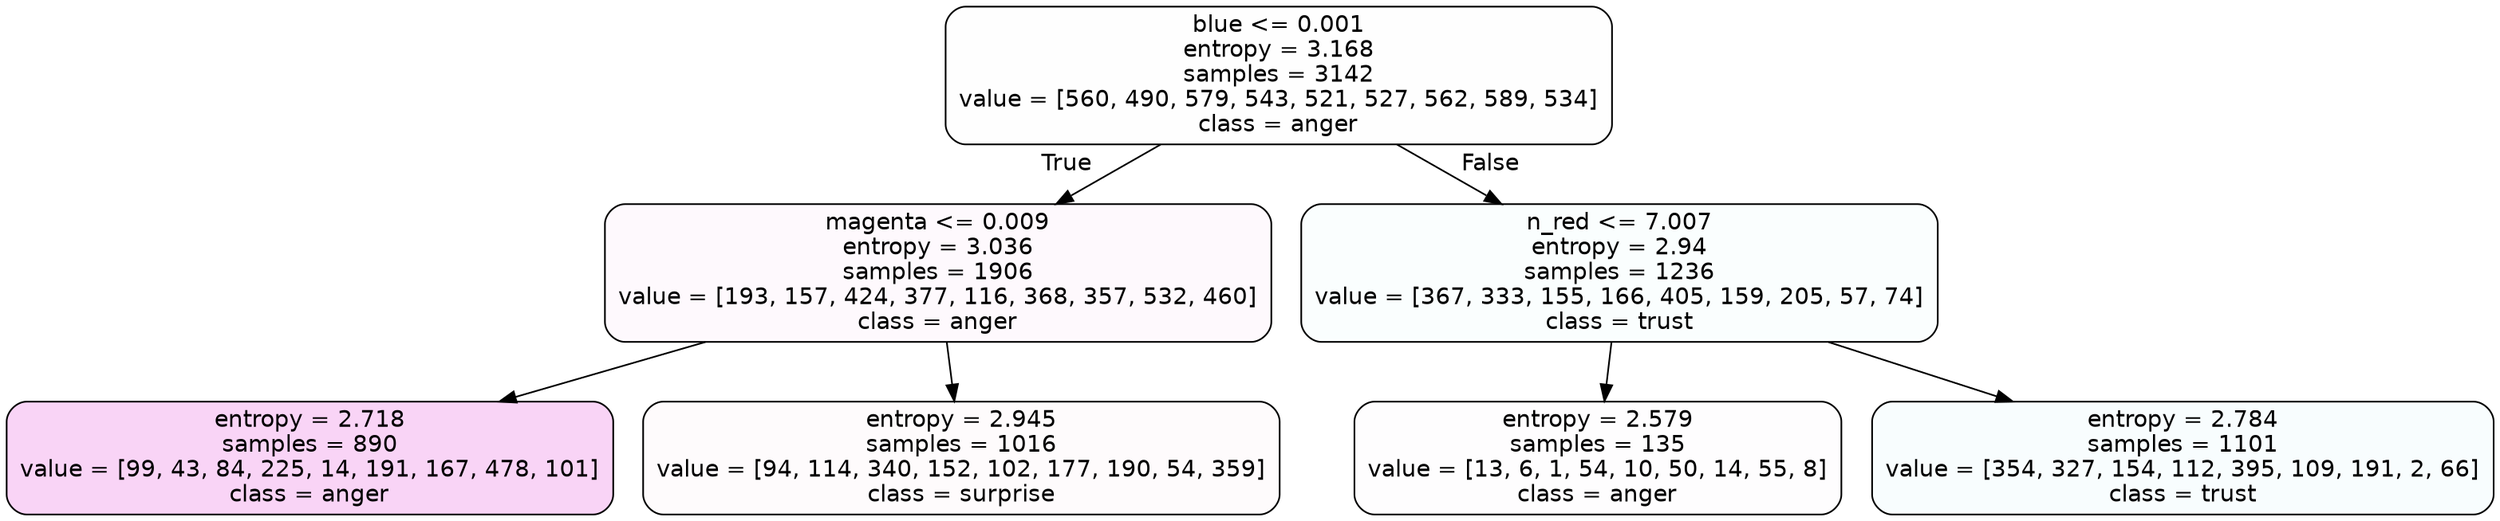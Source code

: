 digraph Tree {
node [shape=box, style="filled, rounded", color="black", fontname=helvetica] ;
edge [fontname=helvetica] ;
0 [label="blue <= 0.001\nentropy = 3.168\nsamples = 3142\nvalue = [560, 490, 579, 543, 521, 527, 562, 589, 534]\nclass = anger", fillcolor="#e539d701"] ;
1 [label="magenta <= 0.009\nentropy = 3.036\nsamples = 1906\nvalue = [193, 157, 424, 377, 116, 368, 357, 532, 460]\nclass = anger", fillcolor="#e539d707"] ;
0 -> 1 [labeldistance=2.5, labelangle=45, headlabel="True"] ;
2 [label="entropy = 2.718\nsamples = 890\nvalue = [99, 43, 84, 225, 14, 191, 167, 478, 101]\nclass = anger", fillcolor="#e539d737"] ;
1 -> 2 ;
3 [label="entropy = 2.945\nsamples = 1016\nvalue = [94, 114, 340, 152, 102, 177, 190, 54, 359]\nclass = surprise", fillcolor="#e5396404"] ;
1 -> 3 ;
4 [label="n_red <= 7.007\nentropy = 2.94\nsamples = 1236\nvalue = [367, 333, 155, 166, 405, 159, 205, 57, 74]\nclass = trust", fillcolor="#39d7e506"] ;
0 -> 4 [labeldistance=2.5, labelangle=-45, headlabel="False"] ;
5 [label="entropy = 2.579\nsamples = 135\nvalue = [13, 6, 1, 54, 10, 50, 14, 55, 8]\nclass = anger", fillcolor="#e539d702"] ;
4 -> 5 ;
6 [label="entropy = 2.784\nsamples = 1101\nvalue = [354, 327, 154, 112, 395, 109, 191, 2, 66]\nclass = trust", fillcolor="#39d7e508"] ;
4 -> 6 ;
}